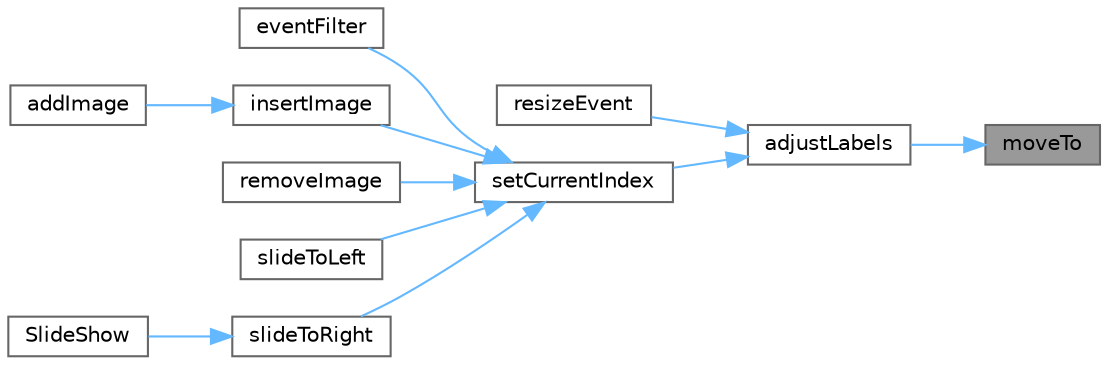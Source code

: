 digraph "moveTo"
{
 // LATEX_PDF_SIZE
  bgcolor="transparent";
  edge [fontname=Helvetica,fontsize=10,labelfontname=Helvetica,labelfontsize=10];
  node [fontname=Helvetica,fontsize=10,shape=box,height=0.2,width=0.4];
  rankdir="RL";
  Node1 [id="Node000001",label="moveTo",height=0.2,width=0.4,color="gray40", fillcolor="grey60", style="filled", fontcolor="black",tooltip="移动标签到指定位置"];
  Node1 -> Node2 [id="edge1_Node000001_Node000002",dir="back",color="steelblue1",style="solid",tooltip=" "];
  Node2 [id="Node000002",label="adjustLabels",height=0.2,width=0.4,color="grey40", fillcolor="white", style="filled",URL="$class_slide_show.html#a96cd1558566d8017528e0c0e2f33110f",tooltip="调整标签布局"];
  Node2 -> Node3 [id="edge2_Node000002_Node000003",dir="back",color="steelblue1",style="solid",tooltip=" "];
  Node3 [id="Node000003",label="resizeEvent",height=0.2,width=0.4,color="grey40", fillcolor="white", style="filled",URL="$class_slide_show.html#a9a27ed4ceb22d2a19bdb88ed785085a1",tooltip="调整大小事件"];
  Node2 -> Node4 [id="edge3_Node000002_Node000004",dir="back",color="steelblue1",style="solid",tooltip=" "];
  Node4 [id="Node000004",label="setCurrentIndex",height=0.2,width=0.4,color="grey40", fillcolor="white", style="filled",URL="$class_slide_show.html#a0962bc84f032b51b712a16dd0541039b",tooltip="设置当前图片索引"];
  Node4 -> Node5 [id="edge4_Node000004_Node000005",dir="back",color="steelblue1",style="solid",tooltip=" "];
  Node5 [id="Node000005",label="eventFilter",height=0.2,width=0.4,color="grey40", fillcolor="white", style="filled",URL="$class_slide_show.html#aa8f242b451f8b90c2bf758c631f72e21",tooltip="事件过滤器"];
  Node4 -> Node6 [id="edge5_Node000004_Node000006",dir="back",color="steelblue1",style="solid",tooltip=" "];
  Node6 [id="Node000006",label="insertImage",height=0.2,width=0.4,color="grey40", fillcolor="white", style="filled",URL="$class_slide_show.html#a7f477b9e72be27892e5e3bef86d5687e",tooltip="插入图片"];
  Node6 -> Node7 [id="edge6_Node000006_Node000007",dir="back",color="steelblue1",style="solid",tooltip=" "];
  Node7 [id="Node000007",label="addImage",height=0.2,width=0.4,color="grey40", fillcolor="white", style="filled",URL="$class_slide_show.html#a4f192b96ac5c37010bd4fc620221cdfb",tooltip="添加图片"];
  Node4 -> Node8 [id="edge7_Node000004_Node000008",dir="back",color="steelblue1",style="solid",tooltip=" "];
  Node8 [id="Node000008",label="removeImage",height=0.2,width=0.4,color="grey40", fillcolor="white", style="filled",URL="$class_slide_show.html#a29d6ac6048afaf373116f2aa99326b4e",tooltip="移除图片"];
  Node4 -> Node9 [id="edge8_Node000004_Node000009",dir="back",color="steelblue1",style="solid",tooltip=" "];
  Node9 [id="Node000009",label="slideToLeft",height=0.2,width=0.4,color="grey40", fillcolor="white", style="filled",URL="$class_slide_show.html#af921bfc4064f75274b08809ce4f31ad1",tooltip="向左滑动"];
  Node4 -> Node10 [id="edge9_Node000004_Node000010",dir="back",color="steelblue1",style="solid",tooltip=" "];
  Node10 [id="Node000010",label="slideToRight",height=0.2,width=0.4,color="grey40", fillcolor="white", style="filled",URL="$class_slide_show.html#a469ff243de6ef5b640555ea01097e7fe",tooltip="向右滑动"];
  Node10 -> Node11 [id="edge10_Node000010_Node000011",dir="back",color="steelblue1",style="solid",tooltip=" "];
  Node11 [id="Node000011",label="SlideShow",height=0.2,width=0.4,color="grey40", fillcolor="white", style="filled",URL="$class_slide_show.html#ad6938b5225068a022f2e0fc79553d370",tooltip="构造函数，初始化轮播图控件"];
}
